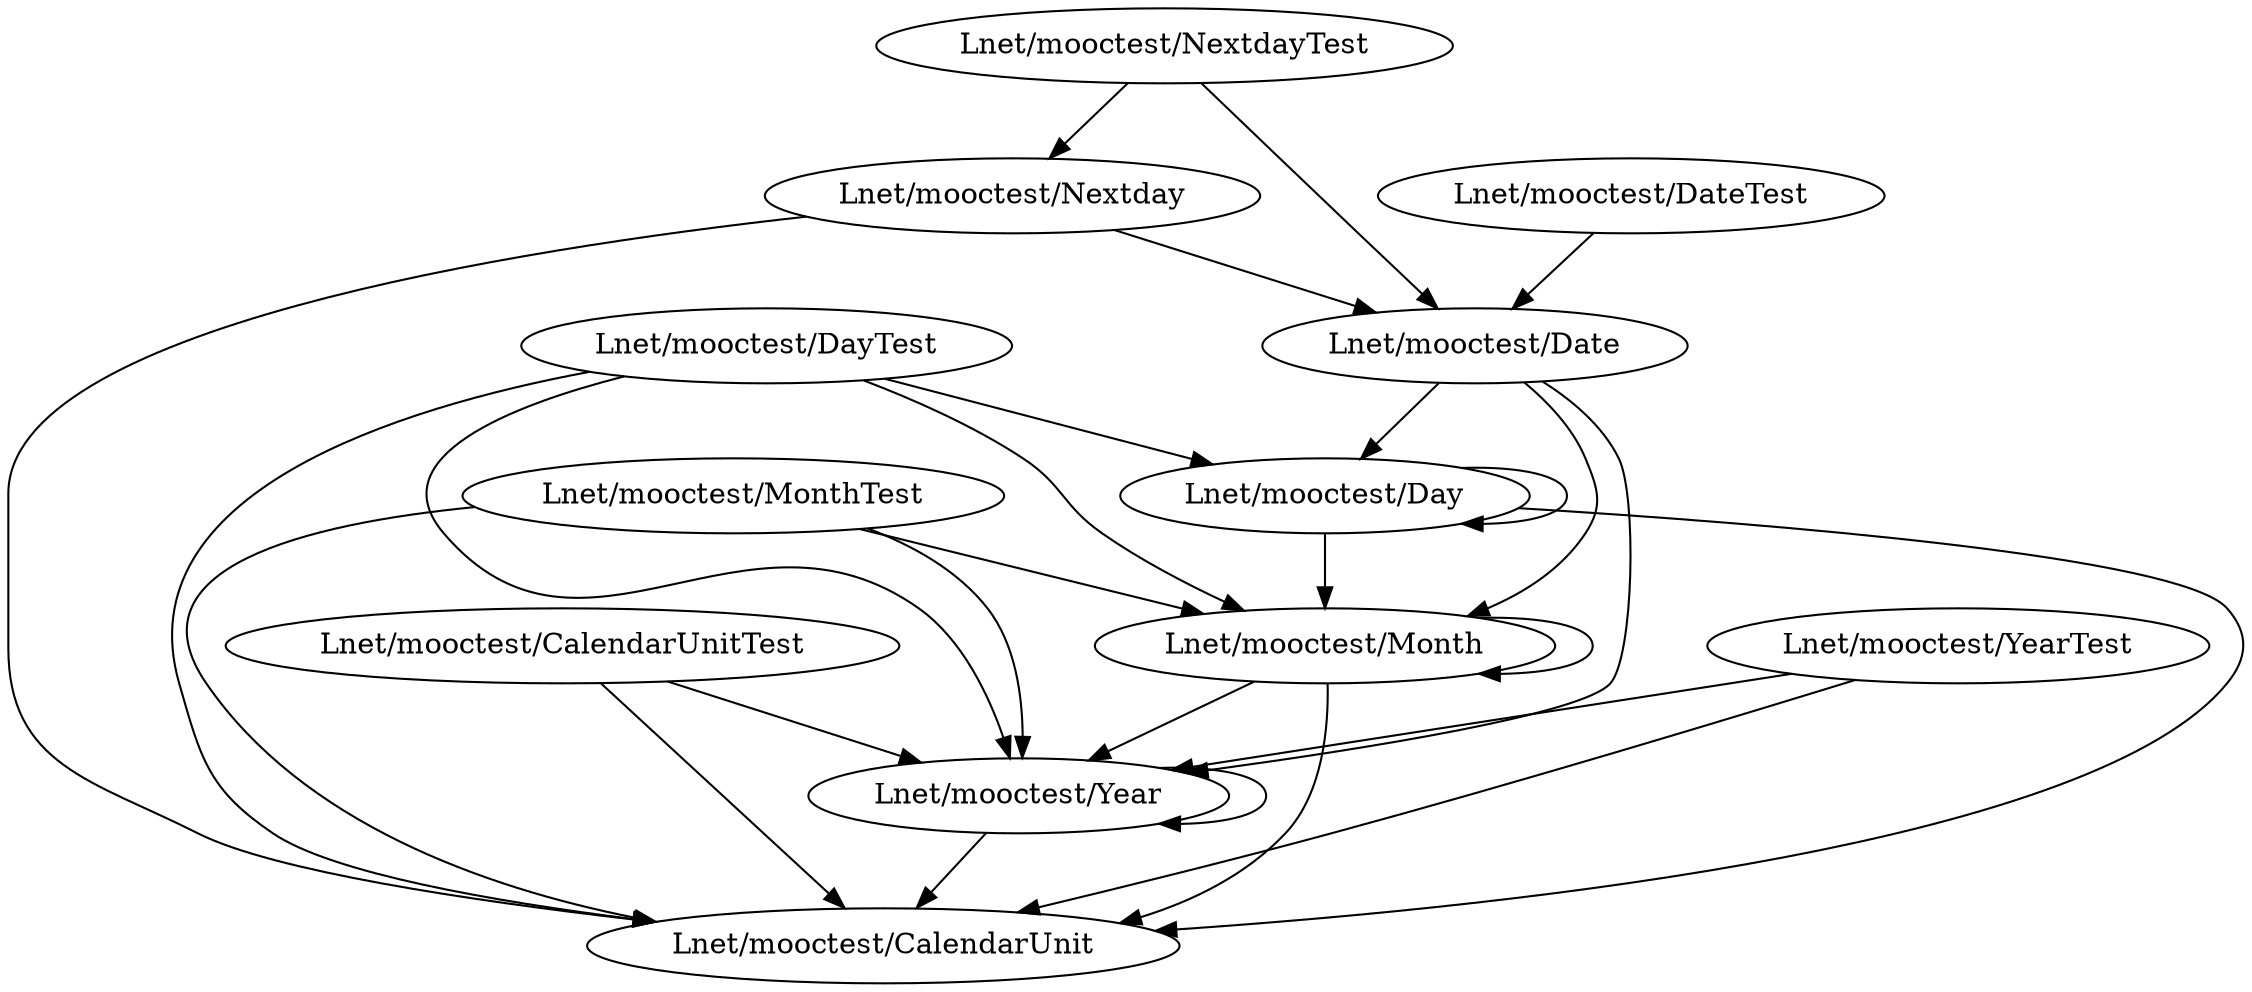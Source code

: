 digraph class {
    "Lnet/mooctest/Date" -> "Lnet/mooctest/Year";
    "Lnet/mooctest/Date" -> "Lnet/mooctest/Month";
    "Lnet/mooctest/Date" -> "Lnet/mooctest/Day";
    "Lnet/mooctest/Month" -> "Lnet/mooctest/Year";
    "Lnet/mooctest/Month" -> "Lnet/mooctest/CalendarUnit";
    "Lnet/mooctest/Month" -> "Lnet/mooctest/Month";
    "Lnet/mooctest/CalendarUnitTest" -> "Lnet/mooctest/Year";
    "Lnet/mooctest/CalendarUnitTest" -> "Lnet/mooctest/CalendarUnit";
    "Lnet/mooctest/YearTest" -> "Lnet/mooctest/Year";
    "Lnet/mooctest/YearTest" -> "Lnet/mooctest/CalendarUnit";
    "Lnet/mooctest/DayTest" -> "Lnet/mooctest/Year";
    "Lnet/mooctest/DayTest" -> "Lnet/mooctest/CalendarUnit";
    "Lnet/mooctest/DayTest" -> "Lnet/mooctest/Month";
    "Lnet/mooctest/DayTest" -> "Lnet/mooctest/Day";
    "Lnet/mooctest/NextdayTest" -> "Lnet/mooctest/Date";
    "Lnet/mooctest/NextdayTest" -> "Lnet/mooctest/Nextday";
    "Lnet/mooctest/Year" -> "Lnet/mooctest/CalendarUnit";
    "Lnet/mooctest/Year" -> "Lnet/mooctest/Year";
    "Lnet/mooctest/DateTest" -> "Lnet/mooctest/Date";
    "Lnet/mooctest/Nextday" -> "Lnet/mooctest/CalendarUnit";
    "Lnet/mooctest/Nextday" -> "Lnet/mooctest/Date";
    "Lnet/mooctest/MonthTest" -> "Lnet/mooctest/CalendarUnit";
    "Lnet/mooctest/MonthTest" -> "Lnet/mooctest/Year";
    "Lnet/mooctest/MonthTest" -> "Lnet/mooctest/Month";
    "Lnet/mooctest/Day" -> "Lnet/mooctest/CalendarUnit";
    "Lnet/mooctest/Day" -> "Lnet/mooctest/Month";
    "Lnet/mooctest/Day" -> "Lnet/mooctest/Day";
}